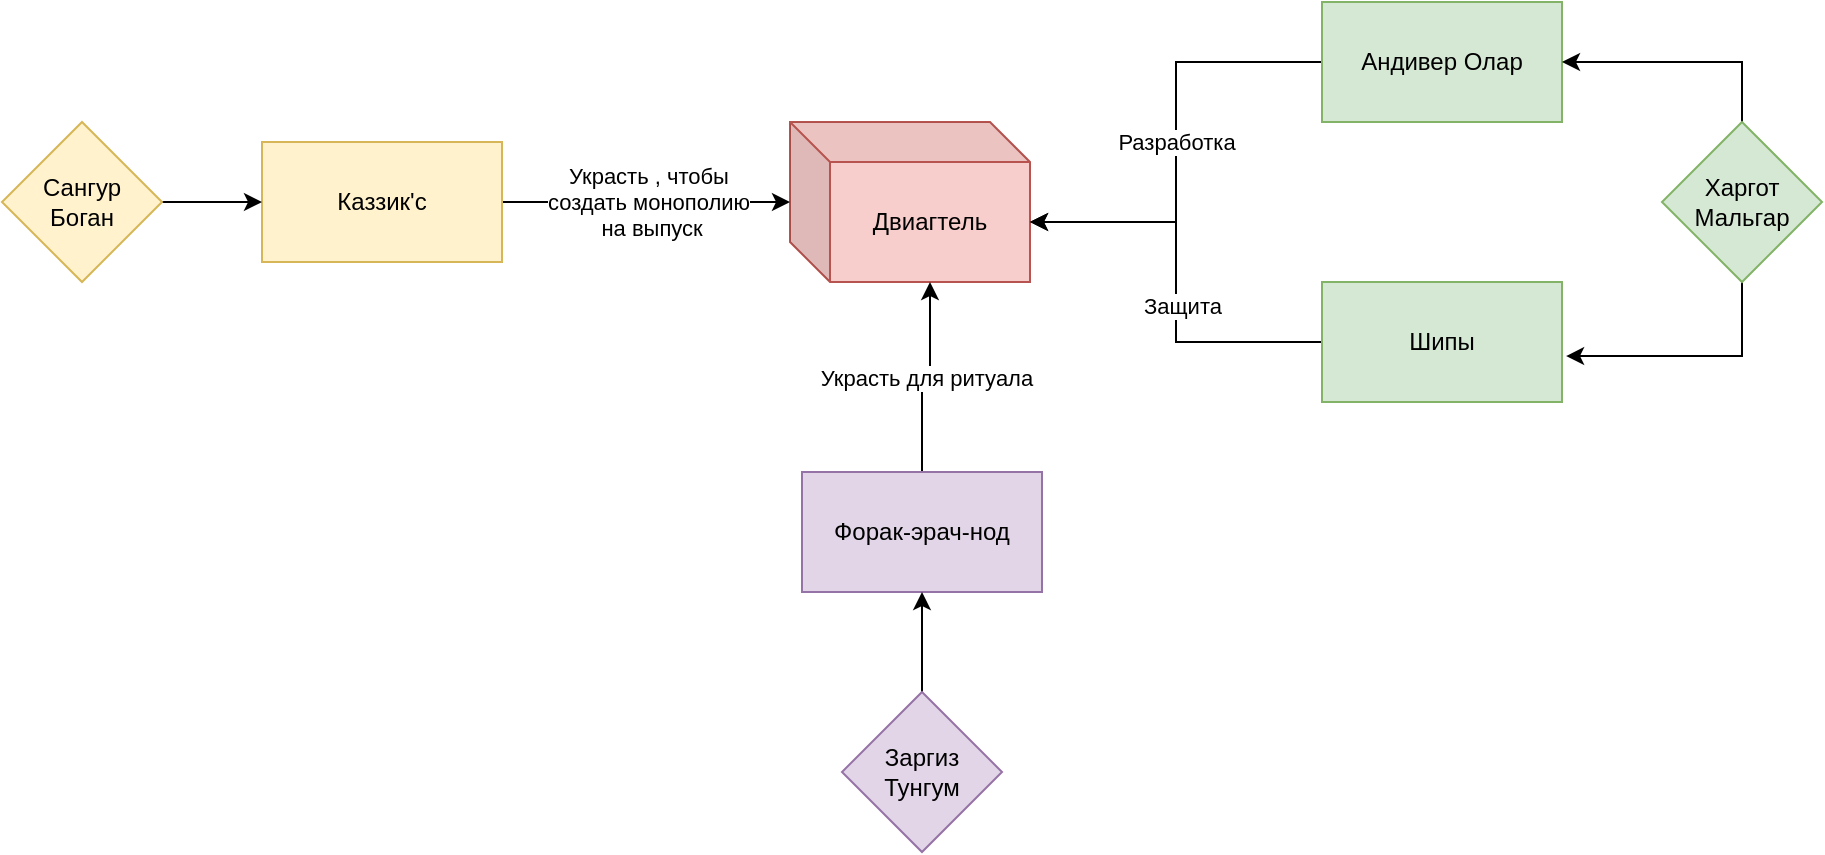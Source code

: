 <mxfile version="21.0.6" type="device"><diagram name="Страница 1" id="zU0o9thdOqJU6M40yubS"><mxGraphModel dx="3781" dy="1156" grid="1" gridSize="10" guides="1" tooltips="1" connect="1" arrows="1" fold="1" page="1" pageScale="1" pageWidth="827" pageHeight="1169" math="0" shadow="0"><root><mxCell id="0"/><mxCell id="1" parent="0"/><mxCell id="BxXD21n9Cmen00NVLytO-1" value="Двиагтель" style="shape=cube;whiteSpace=wrap;html=1;boundedLbl=1;backgroundOutline=1;darkOpacity=0.05;darkOpacity2=0.1;fillColor=#f8cecc;strokeColor=#b85450;" vertex="1" parent="1"><mxGeometry x="354" y="505" width="120" height="80" as="geometry"/></mxCell><mxCell id="BxXD21n9Cmen00NVLytO-4" value="Разработка" style="edgeStyle=orthogonalEdgeStyle;rounded=0;orthogonalLoop=1;jettySize=auto;html=1;exitX=0;exitY=0.5;exitDx=0;exitDy=0;entryX=0;entryY=0;entryDx=120;entryDy=50;entryPerimeter=0;" edge="1" parent="1" source="BxXD21n9Cmen00NVLytO-2" target="BxXD21n9Cmen00NVLytO-1"><mxGeometry relative="1" as="geometry"/></mxCell><mxCell id="BxXD21n9Cmen00NVLytO-2" value="Андивер Олар" style="rounded=0;whiteSpace=wrap;html=1;fillColor=#d5e8d4;strokeColor=#82b366;" vertex="1" parent="1"><mxGeometry x="620" y="445" width="120" height="60" as="geometry"/></mxCell><mxCell id="BxXD21n9Cmen00NVLytO-5" style="edgeStyle=orthogonalEdgeStyle;rounded=0;orthogonalLoop=1;jettySize=auto;html=1;exitX=0;exitY=0.5;exitDx=0;exitDy=0;entryX=0;entryY=0;entryDx=120;entryDy=50;entryPerimeter=0;" edge="1" parent="1" source="BxXD21n9Cmen00NVLytO-3" target="BxXD21n9Cmen00NVLytO-1"><mxGeometry relative="1" as="geometry"/></mxCell><mxCell id="BxXD21n9Cmen00NVLytO-6" value="Защита" style="edgeLabel;html=1;align=center;verticalAlign=middle;resizable=0;points=[];" vertex="1" connectable="0" parent="BxXD21n9Cmen00NVLytO-5"><mxGeometry x="-0.117" y="-3" relative="1" as="geometry"><mxPoint as="offset"/></mxGeometry></mxCell><mxCell id="BxXD21n9Cmen00NVLytO-3" value="Шипы" style="rounded=0;whiteSpace=wrap;html=1;fillColor=#d5e8d4;strokeColor=#82b366;" vertex="1" parent="1"><mxGeometry x="620" y="585" width="120" height="60" as="geometry"/></mxCell><mxCell id="BxXD21n9Cmen00NVLytO-8" style="edgeStyle=orthogonalEdgeStyle;rounded=0;orthogonalLoop=1;jettySize=auto;html=1;exitX=0.5;exitY=0;exitDx=0;exitDy=0;entryX=1;entryY=0.5;entryDx=0;entryDy=0;" edge="1" parent="1" source="BxXD21n9Cmen00NVLytO-7" target="BxXD21n9Cmen00NVLytO-2"><mxGeometry relative="1" as="geometry"/></mxCell><mxCell id="BxXD21n9Cmen00NVLytO-10" style="edgeStyle=orthogonalEdgeStyle;rounded=0;orthogonalLoop=1;jettySize=auto;html=1;exitX=0.5;exitY=1;exitDx=0;exitDy=0;entryX=1.017;entryY=0.617;entryDx=0;entryDy=0;entryPerimeter=0;" edge="1" parent="1" source="BxXD21n9Cmen00NVLytO-7" target="BxXD21n9Cmen00NVLytO-3"><mxGeometry relative="1" as="geometry"/></mxCell><mxCell id="BxXD21n9Cmen00NVLytO-7" value="Харгот&lt;br&gt;Мальгар" style="rhombus;whiteSpace=wrap;html=1;fillColor=#d5e8d4;strokeColor=#82b366;" vertex="1" parent="1"><mxGeometry x="790" y="505" width="80" height="80" as="geometry"/></mxCell><mxCell id="BxXD21n9Cmen00NVLytO-12" value="Украсть для ритуала" style="edgeStyle=orthogonalEdgeStyle;rounded=0;orthogonalLoop=1;jettySize=auto;html=1;exitX=0.5;exitY=0;exitDx=0;exitDy=0;entryX=0;entryY=0;entryDx=70;entryDy=80;entryPerimeter=0;" edge="1" parent="1" source="BxXD21n9Cmen00NVLytO-11" target="BxXD21n9Cmen00NVLytO-1"><mxGeometry relative="1" as="geometry"/></mxCell><mxCell id="BxXD21n9Cmen00NVLytO-11" value="Форак-эрач-нод" style="rounded=0;whiteSpace=wrap;html=1;fillColor=#e1d5e7;strokeColor=#9673a6;" vertex="1" parent="1"><mxGeometry x="360" y="680" width="120" height="60" as="geometry"/></mxCell><mxCell id="BxXD21n9Cmen00NVLytO-14" style="edgeStyle=orthogonalEdgeStyle;rounded=0;orthogonalLoop=1;jettySize=auto;html=1;exitX=0.5;exitY=0;exitDx=0;exitDy=0;entryX=0.5;entryY=1;entryDx=0;entryDy=0;" edge="1" parent="1" source="BxXD21n9Cmen00NVLytO-13" target="BxXD21n9Cmen00NVLytO-11"><mxGeometry relative="1" as="geometry"/></mxCell><mxCell id="BxXD21n9Cmen00NVLytO-13" value="Заргиз&lt;br&gt;Тунгум" style="rhombus;whiteSpace=wrap;html=1;fillColor=#e1d5e7;strokeColor=#9673a6;" vertex="1" parent="1"><mxGeometry x="380" y="790" width="80" height="80" as="geometry"/></mxCell><mxCell id="BxXD21n9Cmen00NVLytO-16" style="edgeStyle=orthogonalEdgeStyle;rounded=0;orthogonalLoop=1;jettySize=auto;html=1;exitX=1;exitY=0.5;exitDx=0;exitDy=0;" edge="1" parent="1" source="BxXD21n9Cmen00NVLytO-15" target="BxXD21n9Cmen00NVLytO-1"><mxGeometry relative="1" as="geometry"/></mxCell><mxCell id="BxXD21n9Cmen00NVLytO-17" value="Украсть , чтобы &lt;br&gt;создать монополию&lt;br&gt;&amp;nbsp;на выпуск" style="edgeLabel;html=1;align=center;verticalAlign=middle;resizable=0;points=[];" vertex="1" connectable="0" parent="BxXD21n9Cmen00NVLytO-16"><mxGeometry x="-0.298" y="-4" relative="1" as="geometry"><mxPoint x="22" y="-4" as="offset"/></mxGeometry></mxCell><mxCell id="BxXD21n9Cmen00NVLytO-15" value="Каззик'с" style="rounded=0;whiteSpace=wrap;html=1;fillColor=#fff2cc;strokeColor=#d6b656;" vertex="1" parent="1"><mxGeometry x="90" y="515" width="120" height="60" as="geometry"/></mxCell><mxCell id="BxXD21n9Cmen00NVLytO-19" style="edgeStyle=orthogonalEdgeStyle;rounded=0;orthogonalLoop=1;jettySize=auto;html=1;exitX=1;exitY=0.5;exitDx=0;exitDy=0;" edge="1" parent="1" source="BxXD21n9Cmen00NVLytO-18" target="BxXD21n9Cmen00NVLytO-15"><mxGeometry relative="1" as="geometry"/></mxCell><mxCell id="BxXD21n9Cmen00NVLytO-18" value="Сангур&lt;br&gt;Боган" style="rhombus;whiteSpace=wrap;html=1;fillColor=#fff2cc;strokeColor=#d6b656;" vertex="1" parent="1"><mxGeometry x="-40" y="505" width="80" height="80" as="geometry"/></mxCell></root></mxGraphModel></diagram></mxfile>